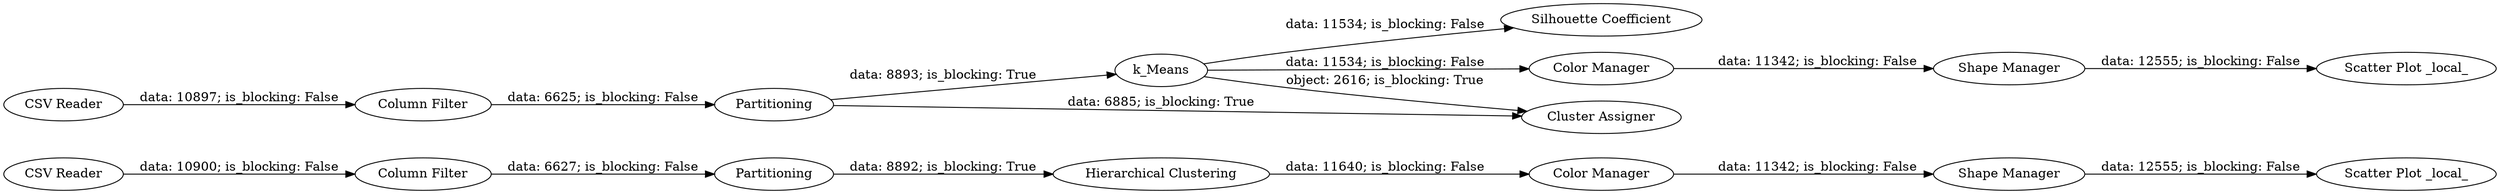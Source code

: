 digraph {
	"982804370253182550_20" [label="Scatter Plot _local_"]
	"982804370253182550_18" [label="Color Manager"]
	"982804370253182550_5" [label="Scatter Plot _local_"]
	"982804370253182550_1" [label="CSV Reader"]
	"982804370253182550_19" [label="Shape Manager"]
	"982804370253182550_7" [label=k_Means]
	"982804370253182550_14" [label="CSV Reader"]
	"982804370253182550_10" [label="Shape Manager"]
	"982804370253182550_15" [label="Column Filter"]
	"982804370253182550_17" [label="Hierarchical Clustering"]
	"982804370253182550_12" [label="Column Filter"]
	"982804370253182550_4" [label=Partitioning]
	"982804370253182550_16" [label=Partitioning]
	"982804370253182550_11" [label="Silhouette Coefficient"]
	"982804370253182550_9" [label="Color Manager"]
	"982804370253182550_8" [label="Cluster Assigner"]
	"982804370253182550_1" -> "982804370253182550_12" [label="data: 10897; is_blocking: False"]
	"982804370253182550_7" -> "982804370253182550_8" [label="object: 2616; is_blocking: True"]
	"982804370253182550_16" -> "982804370253182550_17" [label="data: 8892; is_blocking: True"]
	"982804370253182550_10" -> "982804370253182550_5" [label="data: 12555; is_blocking: False"]
	"982804370253182550_15" -> "982804370253182550_16" [label="data: 6627; is_blocking: False"]
	"982804370253182550_18" -> "982804370253182550_19" [label="data: 11342; is_blocking: False"]
	"982804370253182550_7" -> "982804370253182550_11" [label="data: 11534; is_blocking: False"]
	"982804370253182550_7" -> "982804370253182550_9" [label="data: 11534; is_blocking: False"]
	"982804370253182550_12" -> "982804370253182550_4" [label="data: 6625; is_blocking: False"]
	"982804370253182550_19" -> "982804370253182550_20" [label="data: 12555; is_blocking: False"]
	"982804370253182550_9" -> "982804370253182550_10" [label="data: 11342; is_blocking: False"]
	"982804370253182550_4" -> "982804370253182550_7" [label="data: 8893; is_blocking: True"]
	"982804370253182550_14" -> "982804370253182550_15" [label="data: 10900; is_blocking: False"]
	"982804370253182550_4" -> "982804370253182550_8" [label="data: 6885; is_blocking: True"]
	"982804370253182550_17" -> "982804370253182550_18" [label="data: 11640; is_blocking: False"]
	rankdir=LR
}
